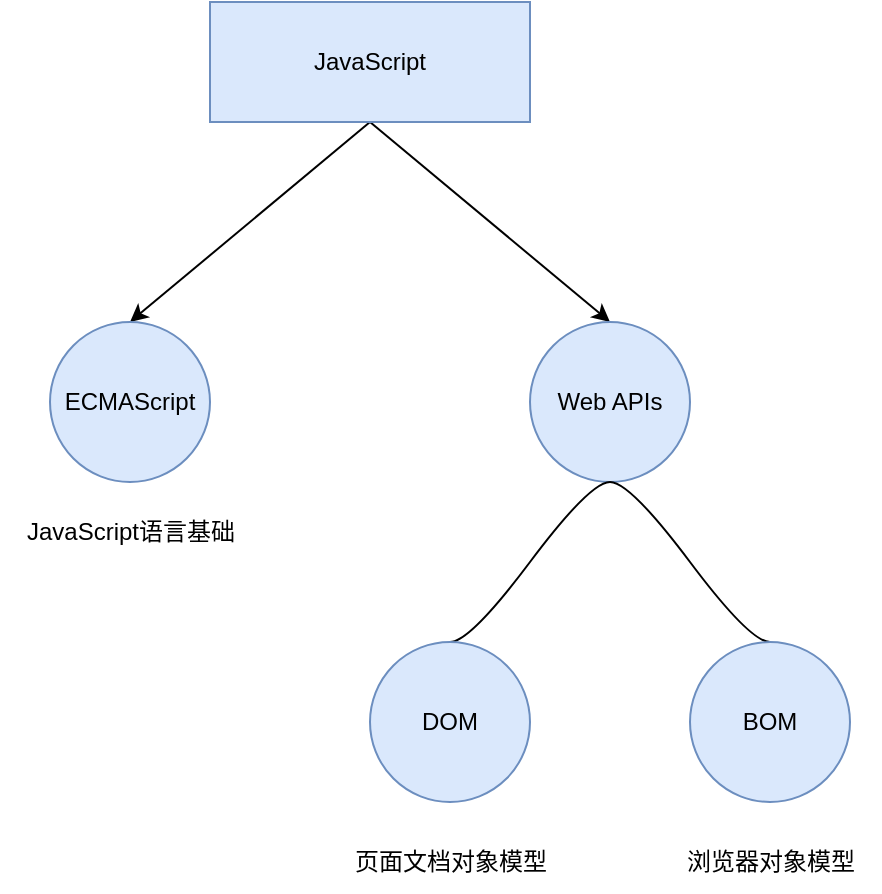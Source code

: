 <mxfile version="20.8.16" type="github">
  <diagram name="第 1 页" id="Nbdhph6Seje3-aM-wc5a">
    <mxGraphModel dx="1387" dy="834" grid="1" gridSize="10" guides="1" tooltips="1" connect="1" arrows="1" fold="1" page="1" pageScale="1" pageWidth="827" pageHeight="1169" math="0" shadow="0">
      <root>
        <mxCell id="0" />
        <mxCell id="1" parent="0" />
        <mxCell id="sKgVpRCa3DMrjdqxbe0I-6" style="rounded=0;orthogonalLoop=1;jettySize=auto;html=1;exitX=0.5;exitY=1;exitDx=0;exitDy=0;entryX=0.5;entryY=0;entryDx=0;entryDy=0;" edge="1" parent="1" source="sKgVpRCa3DMrjdqxbe0I-1" target="sKgVpRCa3DMrjdqxbe0I-3">
          <mxGeometry relative="1" as="geometry" />
        </mxCell>
        <mxCell id="sKgVpRCa3DMrjdqxbe0I-7" style="edgeStyle=none;rounded=0;orthogonalLoop=1;jettySize=auto;html=1;exitX=0.5;exitY=1;exitDx=0;exitDy=0;entryX=0.5;entryY=0;entryDx=0;entryDy=0;" edge="1" parent="1" source="sKgVpRCa3DMrjdqxbe0I-1" target="sKgVpRCa3DMrjdqxbe0I-4">
          <mxGeometry relative="1" as="geometry" />
        </mxCell>
        <mxCell id="sKgVpRCa3DMrjdqxbe0I-1" value="JavaScript" style="whiteSpace=wrap;html=1;fillColor=#dae8fc;strokeColor=#6c8ebf;" vertex="1" parent="1">
          <mxGeometry x="320" y="280" width="160" height="60" as="geometry" />
        </mxCell>
        <mxCell id="sKgVpRCa3DMrjdqxbe0I-3" value="ECMAScript" style="ellipse;whiteSpace=wrap;html=1;fillColor=#dae8fc;strokeColor=#6c8ebf;" vertex="1" parent="1">
          <mxGeometry x="240" y="440" width="80" height="80" as="geometry" />
        </mxCell>
        <mxCell id="sKgVpRCa3DMrjdqxbe0I-4" value="Web APIs" style="ellipse;whiteSpace=wrap;html=1;fillColor=#dae8fc;strokeColor=#6c8ebf;" vertex="1" parent="1">
          <mxGeometry x="480" y="440" width="80" height="80" as="geometry" />
        </mxCell>
        <mxCell id="sKgVpRCa3DMrjdqxbe0I-5" value="JavaScript语言基础" style="text;html=1;align=center;verticalAlign=middle;resizable=0;points=[];autosize=1;strokeColor=none;fillColor=none;" vertex="1" parent="1">
          <mxGeometry x="215" y="530" width="130" height="30" as="geometry" />
        </mxCell>
        <mxCell id="sKgVpRCa3DMrjdqxbe0I-9" value="" style="edgeStyle=entityRelationEdgeStyle;startArrow=none;endArrow=none;segment=10;curved=1;rounded=0;" edge="1" parent="1">
          <mxGeometry relative="1" as="geometry">
            <mxPoint x="520" y="520" as="sourcePoint" />
            <mxPoint x="600" y="600" as="targetPoint" />
          </mxGeometry>
        </mxCell>
        <mxCell id="sKgVpRCa3DMrjdqxbe0I-15" value="" style="edgeStyle=entityRelationEdgeStyle;startArrow=none;endArrow=none;segment=10;curved=1;rounded=0;" edge="1" parent="1">
          <mxGeometry relative="1" as="geometry">
            <mxPoint x="440" y="600" as="sourcePoint" />
            <mxPoint x="520" y="520" as="targetPoint" />
          </mxGeometry>
        </mxCell>
        <mxCell id="sKgVpRCa3DMrjdqxbe0I-17" value="BOM" style="ellipse;whiteSpace=wrap;html=1;fillColor=#dae8fc;strokeColor=#6c8ebf;" vertex="1" parent="1">
          <mxGeometry x="560" y="600" width="80" height="80" as="geometry" />
        </mxCell>
        <mxCell id="sKgVpRCa3DMrjdqxbe0I-18" value="DOM" style="ellipse;whiteSpace=wrap;html=1;fillColor=#dae8fc;strokeColor=#6c8ebf;" vertex="1" parent="1">
          <mxGeometry x="400" y="600" width="80" height="80" as="geometry" />
        </mxCell>
        <mxCell id="sKgVpRCa3DMrjdqxbe0I-19" value="页面文档对象模型" style="text;html=1;align=center;verticalAlign=middle;resizable=0;points=[];autosize=1;strokeColor=none;fillColor=none;" vertex="1" parent="1">
          <mxGeometry x="380" y="695" width="120" height="30" as="geometry" />
        </mxCell>
        <mxCell id="sKgVpRCa3DMrjdqxbe0I-20" value="浏览器对象模型" style="text;html=1;align=center;verticalAlign=middle;resizable=0;points=[];autosize=1;strokeColor=none;fillColor=none;" vertex="1" parent="1">
          <mxGeometry x="545" y="695" width="110" height="30" as="geometry" />
        </mxCell>
      </root>
    </mxGraphModel>
  </diagram>
</mxfile>
